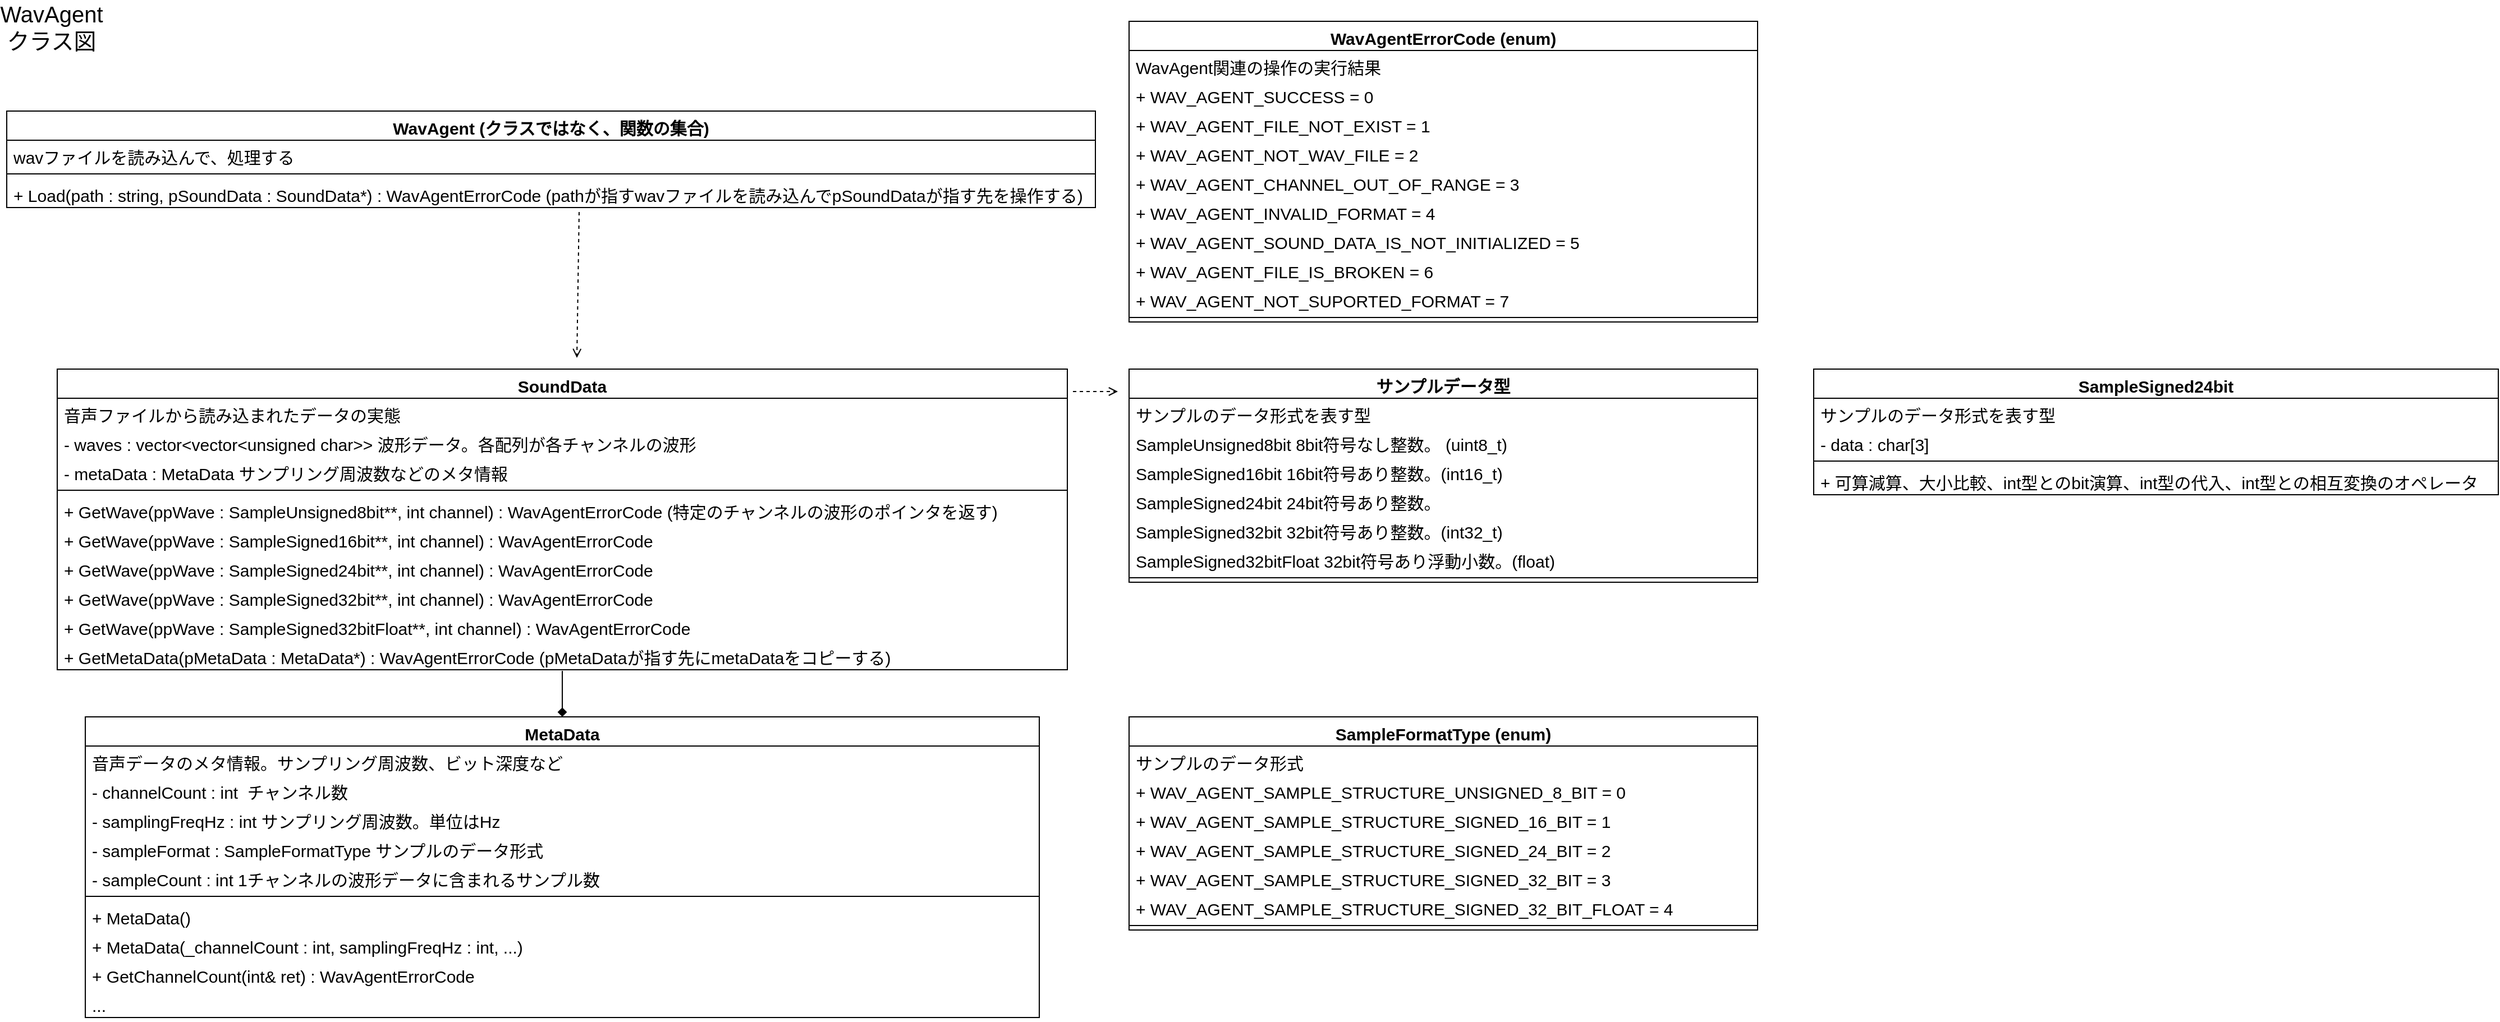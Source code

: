 <mxfile version="18.0.1" type="device"><diagram id="sFYjaW0Df-qgoLJA89yq" name="ページ1"><mxGraphModel dx="1929" dy="865" grid="1" gridSize="10" guides="1" tooltips="1" connect="1" arrows="1" fold="1" page="1" pageScale="1" pageWidth="827" pageHeight="1169" math="0" shadow="0"><root><mxCell id="0"/><mxCell id="1" parent="0"/><mxCell id="KM53aF1GowAJqY1VJPhq-1" value="WavAgentクラス図" style="text;html=1;strokeColor=none;fillColor=none;align=center;verticalAlign=middle;whiteSpace=wrap;rounded=0;fontSize=20;" parent="1" vertex="1"><mxGeometry x="-150" y="390" width="60" height="30" as="geometry"/></mxCell><mxCell id="KM53aF1GowAJqY1VJPhq-11" value="" style="endArrow=open;html=1;rounded=0;fontSize=15;endFill=0;entryX=0.5;entryY=0;entryDx=0;entryDy=0;dashed=1;" parent="1" edge="1"><mxGeometry width="50" height="50" relative="1" as="geometry"><mxPoint x="350" y="570" as="sourcePoint"/><mxPoint x="348" y="700" as="targetPoint"/><Array as="points"/></mxGeometry></mxCell><mxCell id="KM53aF1GowAJqY1VJPhq-13" value="WavAgent (クラスではなく、関数の集合)" style="swimlane;fontStyle=1;align=center;verticalAlign=top;childLayout=stackLayout;horizontal=1;startSize=26;horizontalStack=0;resizeParent=1;resizeParentMax=0;resizeLast=0;collapsible=1;marginBottom=0;fontSize=15;" parent="1" vertex="1"><mxGeometry x="-160" y="480" width="970" height="86" as="geometry"/></mxCell><mxCell id="KM53aF1GowAJqY1VJPhq-14" value="wavファイルを読み込んで、処理する" style="text;strokeColor=none;fillColor=none;align=left;verticalAlign=top;spacingLeft=4;spacingRight=4;overflow=hidden;rotatable=0;points=[[0,0.5],[1,0.5]];portConstraint=eastwest;fontSize=15;" parent="KM53aF1GowAJqY1VJPhq-13" vertex="1"><mxGeometry y="26" width="970" height="26" as="geometry"/></mxCell><mxCell id="KM53aF1GowAJqY1VJPhq-15" value="" style="line;strokeWidth=1;fillColor=none;align=left;verticalAlign=middle;spacingTop=-1;spacingLeft=3;spacingRight=3;rotatable=0;labelPosition=right;points=[];portConstraint=eastwest;fontSize=15;" parent="KM53aF1GowAJqY1VJPhq-13" vertex="1"><mxGeometry y="52" width="970" height="8" as="geometry"/></mxCell><mxCell id="KM53aF1GowAJqY1VJPhq-16" value="+ Load(path : string, pSoundData : SoundData*) : WavAgentErrorCode (pathが指すwavファイルを読み込んでpSoundDataが指す先を操作する)" style="text;strokeColor=none;fillColor=none;align=left;verticalAlign=top;spacingLeft=4;spacingRight=4;overflow=hidden;rotatable=0;points=[[0,0.5],[1,0.5]];portConstraint=eastwest;fontSize=15;" parent="KM53aF1GowAJqY1VJPhq-13" vertex="1"><mxGeometry y="60" width="970" height="26" as="geometry"/></mxCell><mxCell id="KM53aF1GowAJqY1VJPhq-19" value="SoundData" style="swimlane;fontStyle=1;align=center;verticalAlign=top;childLayout=stackLayout;horizontal=1;startSize=26;horizontalStack=0;resizeParent=1;resizeParentMax=0;resizeLast=0;collapsible=1;marginBottom=0;fontSize=15;" parent="1" vertex="1"><mxGeometry x="-115" y="710" width="900" height="268" as="geometry"/></mxCell><mxCell id="KM53aF1GowAJqY1VJPhq-20" value="音声ファイルから読み込まれたデータの実態" style="text;strokeColor=none;fillColor=none;align=left;verticalAlign=top;spacingLeft=4;spacingRight=4;overflow=hidden;rotatable=0;points=[[0,0.5],[1,0.5]];portConstraint=eastwest;fontSize=15;" parent="KM53aF1GowAJqY1VJPhq-19" vertex="1"><mxGeometry y="26" width="900" height="26" as="geometry"/></mxCell><mxCell id="KM53aF1GowAJqY1VJPhq-21" value="- waves : vector&lt;vector&lt;unsigned char&gt;&gt; 波形データ。各配列が各チャンネルの波形" style="text;strokeColor=none;fillColor=none;align=left;verticalAlign=top;spacingLeft=4;spacingRight=4;overflow=hidden;rotatable=0;points=[[0,0.5],[1,0.5]];portConstraint=eastwest;fontSize=15;" parent="KM53aF1GowAJqY1VJPhq-19" vertex="1"><mxGeometry y="52" width="900" height="26" as="geometry"/></mxCell><mxCell id="KM53aF1GowAJqY1VJPhq-25" value="- metaData : MetaData サンプリング周波数などのメタ情報" style="text;strokeColor=none;fillColor=none;align=left;verticalAlign=top;spacingLeft=4;spacingRight=4;overflow=hidden;rotatable=0;points=[[0,0.5],[1,0.5]];portConstraint=eastwest;fontSize=15;" parent="KM53aF1GowAJqY1VJPhq-19" vertex="1"><mxGeometry y="78" width="900" height="26" as="geometry"/></mxCell><mxCell id="KM53aF1GowAJqY1VJPhq-22" value="" style="line;strokeWidth=1;fillColor=none;align=left;verticalAlign=middle;spacingTop=-1;spacingLeft=3;spacingRight=3;rotatable=0;labelPosition=right;points=[];portConstraint=eastwest;fontSize=15;" parent="KM53aF1GowAJqY1VJPhq-19" vertex="1"><mxGeometry y="104" width="900" height="8" as="geometry"/></mxCell><mxCell id="ySsWwvo2Xa3-TWAUi2-A-1" value="+ GetWave(ppWave : SampleUnsigned8bit**, int channel) : WavAgentErrorCode (特定のチャンネルの波形のポインタを返す)" style="text;strokeColor=none;fillColor=none;align=left;verticalAlign=top;spacingLeft=4;spacingRight=4;overflow=hidden;rotatable=0;points=[[0,0.5],[1,0.5]];portConstraint=eastwest;fontSize=15;" parent="KM53aF1GowAJqY1VJPhq-19" vertex="1"><mxGeometry y="112" width="900" height="26" as="geometry"/></mxCell><mxCell id="KM53aF1GowAJqY1VJPhq-23" value="+ GetWave(ppWave : SampleSigned16bit**, int channel) : WavAgentErrorCode  " style="text;strokeColor=none;fillColor=none;align=left;verticalAlign=top;spacingLeft=4;spacingRight=4;overflow=hidden;rotatable=0;points=[[0,0.5],[1,0.5]];portConstraint=eastwest;fontSize=15;" parent="KM53aF1GowAJqY1VJPhq-19" vertex="1"><mxGeometry y="138" width="900" height="26" as="geometry"/></mxCell><mxCell id="IOUV4a30uOZl12x7yt62-7" value="+ GetWave(ppWave : SampleSigned24bit**, int channel) : WavAgentErrorCode " style="text;strokeColor=none;fillColor=none;align=left;verticalAlign=top;spacingLeft=4;spacingRight=4;overflow=hidden;rotatable=0;points=[[0,0.5],[1,0.5]];portConstraint=eastwest;fontSize=15;" parent="KM53aF1GowAJqY1VJPhq-19" vertex="1"><mxGeometry y="164" width="900" height="26" as="geometry"/></mxCell><mxCell id="IOUV4a30uOZl12x7yt62-8" value="+ GetWave(ppWave : SampleSigned32bit**, int channel) : WavAgentErrorCode  " style="text;strokeColor=none;fillColor=none;align=left;verticalAlign=top;spacingLeft=4;spacingRight=4;overflow=hidden;rotatable=0;points=[[0,0.5],[1,0.5]];portConstraint=eastwest;fontSize=15;" parent="KM53aF1GowAJqY1VJPhq-19" vertex="1"><mxGeometry y="190" width="900" height="26" as="geometry"/></mxCell><mxCell id="IOUV4a30uOZl12x7yt62-21" value="+ GetWave(ppWave : SampleSigned32bitFloat**, int channel) : WavAgentErrorCode  " style="text;strokeColor=none;fillColor=none;align=left;verticalAlign=top;spacingLeft=4;spacingRight=4;overflow=hidden;rotatable=0;points=[[0,0.5],[1,0.5]];portConstraint=eastwest;fontSize=15;" parent="KM53aF1GowAJqY1VJPhq-19" vertex="1"><mxGeometry y="216" width="900" height="26" as="geometry"/></mxCell><mxCell id="KM53aF1GowAJqY1VJPhq-24" value="+ GetMetaData(pMetaData : MetaData*) : WavAgentErrorCode (pMetaDataが指す先にmetaDataをコピーする)" style="text;strokeColor=none;fillColor=none;align=left;verticalAlign=top;spacingLeft=4;spacingRight=4;overflow=hidden;rotatable=0;points=[[0,0.5],[1,0.5]];portConstraint=eastwest;fontSize=15;" parent="KM53aF1GowAJqY1VJPhq-19" vertex="1"><mxGeometry y="242" width="900" height="26" as="geometry"/></mxCell><mxCell id="KM53aF1GowAJqY1VJPhq-27" value="MetaData" style="swimlane;fontStyle=1;align=center;verticalAlign=top;childLayout=stackLayout;horizontal=1;startSize=26;horizontalStack=0;resizeParent=1;resizeParentMax=0;resizeLast=0;collapsible=1;marginBottom=0;fontSize=15;" parent="1" vertex="1"><mxGeometry x="-90" y="1020" width="850" height="268" as="geometry"/></mxCell><mxCell id="KM53aF1GowAJqY1VJPhq-28" value="音声データのメタ情報。サンプリング周波数、ビット深度など" style="text;strokeColor=none;fillColor=none;align=left;verticalAlign=top;spacingLeft=4;spacingRight=4;overflow=hidden;rotatable=0;points=[[0,0.5],[1,0.5]];portConstraint=eastwest;fontSize=15;" parent="KM53aF1GowAJqY1VJPhq-27" vertex="1"><mxGeometry y="26" width="850" height="26" as="geometry"/></mxCell><mxCell id="KM53aF1GowAJqY1VJPhq-29" value="- channelCount : int  チャンネル数    " style="text;strokeColor=none;fillColor=none;align=left;verticalAlign=top;spacingLeft=4;spacingRight=4;overflow=hidden;rotatable=0;points=[[0,0.5],[1,0.5]];portConstraint=eastwest;fontSize=15;" parent="KM53aF1GowAJqY1VJPhq-27" vertex="1"><mxGeometry y="52" width="850" height="26" as="geometry"/></mxCell><mxCell id="KM53aF1GowAJqY1VJPhq-30" value="- samplingFreqHz : int サンプリング周波数。単位はHz" style="text;strokeColor=none;fillColor=none;align=left;verticalAlign=top;spacingLeft=4;spacingRight=4;overflow=hidden;rotatable=0;points=[[0,0.5],[1,0.5]];portConstraint=eastwest;fontSize=15;" parent="KM53aF1GowAJqY1VJPhq-27" vertex="1"><mxGeometry y="78" width="850" height="26" as="geometry"/></mxCell><mxCell id="KM53aF1GowAJqY1VJPhq-34" value="- sampleFormat : SampleFormatType サンプルのデータ形式" style="text;strokeColor=none;fillColor=none;align=left;verticalAlign=top;spacingLeft=4;spacingRight=4;overflow=hidden;rotatable=0;points=[[0,0.5],[1,0.5]];portConstraint=eastwest;fontSize=15;" parent="KM53aF1GowAJqY1VJPhq-27" vertex="1"><mxGeometry y="104" width="850" height="26" as="geometry"/></mxCell><mxCell id="ySsWwvo2Xa3-TWAUi2-A-3" value="- sampleCount : int 1チャンネルの波形データに含まれるサンプル数" style="text;strokeColor=none;fillColor=none;align=left;verticalAlign=top;spacingLeft=4;spacingRight=4;overflow=hidden;rotatable=0;points=[[0,0.5],[1,0.5]];portConstraint=eastwest;fontSize=15;" parent="KM53aF1GowAJqY1VJPhq-27" vertex="1"><mxGeometry y="130" width="850" height="26" as="geometry"/></mxCell><mxCell id="KM53aF1GowAJqY1VJPhq-31" value="" style="line;strokeWidth=1;fillColor=none;align=left;verticalAlign=middle;spacingTop=-1;spacingLeft=3;spacingRight=3;rotatable=0;labelPosition=right;points=[];portConstraint=eastwest;fontSize=15;" parent="KM53aF1GowAJqY1VJPhq-27" vertex="1"><mxGeometry y="156" width="850" height="8" as="geometry"/></mxCell><mxCell id="_jQc6HBXGzBtyMjjts6n-3" value="+ MetaData()" style="text;strokeColor=none;fillColor=none;align=left;verticalAlign=top;spacingLeft=4;spacingRight=4;overflow=hidden;rotatable=0;points=[[0,0.5],[1,0.5]];portConstraint=eastwest;fontSize=15;" vertex="1" parent="KM53aF1GowAJqY1VJPhq-27"><mxGeometry y="164" width="850" height="26" as="geometry"/></mxCell><mxCell id="_jQc6HBXGzBtyMjjts6n-4" value="+ MetaData(_channelCount : int, samplingFreqHz : int, ...)" style="text;strokeColor=none;fillColor=none;align=left;verticalAlign=top;spacingLeft=4;spacingRight=4;overflow=hidden;rotatable=0;points=[[0,0.5],[1,0.5]];portConstraint=eastwest;fontSize=15;" vertex="1" parent="KM53aF1GowAJqY1VJPhq-27"><mxGeometry y="190" width="850" height="26" as="geometry"/></mxCell><mxCell id="ySsWwvo2Xa3-TWAUi2-A-4" value="+ GetChannelCount(int&amp; ret) : WavAgentErrorCode" style="text;strokeColor=none;fillColor=none;align=left;verticalAlign=top;spacingLeft=4;spacingRight=4;overflow=hidden;rotatable=0;points=[[0,0.5],[1,0.5]];portConstraint=eastwest;fontSize=15;" parent="KM53aF1GowAJqY1VJPhq-27" vertex="1"><mxGeometry y="216" width="850" height="26" as="geometry"/></mxCell><mxCell id="ySsWwvo2Xa3-TWAUi2-A-5" value="..." style="text;strokeColor=none;fillColor=none;align=left;verticalAlign=top;spacingLeft=4;spacingRight=4;overflow=hidden;rotatable=0;points=[[0,0.5],[1,0.5]];portConstraint=eastwest;fontSize=15;" parent="KM53aF1GowAJqY1VJPhq-27" vertex="1"><mxGeometry y="242" width="850" height="26" as="geometry"/></mxCell><mxCell id="KM53aF1GowAJqY1VJPhq-35" value="" style="endArrow=diamond;html=1;rounded=0;fontSize=15;endFill=1;entryX=0.5;entryY=0;entryDx=0;entryDy=0;exitX=0.5;exitY=1.038;exitDx=0;exitDy=0;exitPerimeter=0;" parent="1" source="KM53aF1GowAJqY1VJPhq-24" target="KM53aF1GowAJqY1VJPhq-27" edge="1"><mxGeometry width="50" height="50" relative="1" as="geometry"><mxPoint x="335" y="880" as="sourcePoint"/><mxPoint x="358" y="710" as="targetPoint"/><Array as="points"/></mxGeometry></mxCell><mxCell id="KM53aF1GowAJqY1VJPhq-36" value="WavAgentErrorCode (enum)" style="swimlane;fontStyle=1;align=center;verticalAlign=top;childLayout=stackLayout;horizontal=1;startSize=26;horizontalStack=0;resizeParent=1;resizeParentMax=0;resizeLast=0;collapsible=1;marginBottom=0;fontSize=15;" parent="1" vertex="1"><mxGeometry x="840" y="400" width="560" height="268" as="geometry"/></mxCell><mxCell id="KM53aF1GowAJqY1VJPhq-37" value="WavAgent関連の操作の実行結果" style="text;strokeColor=none;fillColor=none;align=left;verticalAlign=top;spacingLeft=4;spacingRight=4;overflow=hidden;rotatable=0;points=[[0,0.5],[1,0.5]];portConstraint=eastwest;fontSize=15;" parent="KM53aF1GowAJqY1VJPhq-36" vertex="1"><mxGeometry y="26" width="560" height="26" as="geometry"/></mxCell><mxCell id="KM53aF1GowAJqY1VJPhq-38" value="+ WAV_AGENT_SUCCESS = 0" style="text;strokeColor=none;fillColor=none;align=left;verticalAlign=top;spacingLeft=4;spacingRight=4;overflow=hidden;rotatable=0;points=[[0,0.5],[1,0.5]];portConstraint=eastwest;fontSize=15;" parent="KM53aF1GowAJqY1VJPhq-36" vertex="1"><mxGeometry y="52" width="560" height="26" as="geometry"/></mxCell><mxCell id="WMGBoi3GIoz4tmamh1mY-2" value="+ WAV_AGENT_FILE_NOT_EXIST = 1" style="text;strokeColor=none;fillColor=none;align=left;verticalAlign=top;spacingLeft=4;spacingRight=4;overflow=hidden;rotatable=0;points=[[0,0.5],[1,0.5]];portConstraint=eastwest;fontSize=15;" parent="KM53aF1GowAJqY1VJPhq-36" vertex="1"><mxGeometry y="78" width="560" height="26" as="geometry"/></mxCell><mxCell id="KM53aF1GowAJqY1VJPhq-42" value="+ WAV_AGENT_NOT_WAV_FILE = 2" style="text;strokeColor=none;fillColor=none;align=left;verticalAlign=top;spacingLeft=4;spacingRight=4;overflow=hidden;rotatable=0;points=[[0,0.5],[1,0.5]];portConstraint=eastwest;fontSize=15;" parent="KM53aF1GowAJqY1VJPhq-36" vertex="1"><mxGeometry y="104" width="560" height="26" as="geometry"/></mxCell><mxCell id="WMGBoi3GIoz4tmamh1mY-3" value="+ WAV_AGENT_CHANNEL_OUT_OF_RANGE = 3" style="text;strokeColor=none;fillColor=none;align=left;verticalAlign=top;spacingLeft=4;spacingRight=4;overflow=hidden;rotatable=0;points=[[0,0.5],[1,0.5]];portConstraint=eastwest;fontSize=15;" parent="KM53aF1GowAJqY1VJPhq-36" vertex="1"><mxGeometry y="130" width="560" height="26" as="geometry"/></mxCell><mxCell id="7-ZI8sPc_-wJa2a2u0CP-1" value="+ WAV_AGENT_INVALID_FORMAT = 4" style="text;strokeColor=none;fillColor=none;align=left;verticalAlign=top;spacingLeft=4;spacingRight=4;overflow=hidden;rotatable=0;points=[[0,0.5],[1,0.5]];portConstraint=eastwest;fontSize=15;" parent="KM53aF1GowAJqY1VJPhq-36" vertex="1"><mxGeometry y="156" width="560" height="26" as="geometry"/></mxCell><mxCell id="7-ZI8sPc_-wJa2a2u0CP-2" value="+ WAV_AGENT_SOUND_DATA_IS_NOT_INITIALIZED = 5" style="text;strokeColor=none;fillColor=none;align=left;verticalAlign=top;spacingLeft=4;spacingRight=4;overflow=hidden;rotatable=0;points=[[0,0.5],[1,0.5]];portConstraint=eastwest;fontSize=15;" parent="KM53aF1GowAJqY1VJPhq-36" vertex="1"><mxGeometry y="182" width="560" height="26" as="geometry"/></mxCell><mxCell id="_jQc6HBXGzBtyMjjts6n-1" value="+ WAV_AGENT_FILE_IS_BROKEN = 6" style="text;strokeColor=none;fillColor=none;align=left;verticalAlign=top;spacingLeft=4;spacingRight=4;overflow=hidden;rotatable=0;points=[[0,0.5],[1,0.5]];portConstraint=eastwest;fontSize=15;" vertex="1" parent="KM53aF1GowAJqY1VJPhq-36"><mxGeometry y="208" width="560" height="26" as="geometry"/></mxCell><mxCell id="_jQc6HBXGzBtyMjjts6n-5" value="+ WAV_AGENT_NOT_SUPORTED_FORMAT = 7" style="text;strokeColor=none;fillColor=none;align=left;verticalAlign=top;spacingLeft=4;spacingRight=4;overflow=hidden;rotatable=0;points=[[0,0.5],[1,0.5]];portConstraint=eastwest;fontSize=15;" vertex="1" parent="KM53aF1GowAJqY1VJPhq-36"><mxGeometry y="234" width="560" height="26" as="geometry"/></mxCell><mxCell id="KM53aF1GowAJqY1VJPhq-39" value="" style="line;strokeWidth=1;fillColor=none;align=left;verticalAlign=middle;spacingTop=-1;spacingLeft=3;spacingRight=3;rotatable=0;labelPosition=right;points=[];portConstraint=eastwest;fontSize=15;" parent="KM53aF1GowAJqY1VJPhq-36" vertex="1"><mxGeometry y="260" width="560" height="8" as="geometry"/></mxCell><mxCell id="ySsWwvo2Xa3-TWAUi2-A-6" value="SampleFormatType (enum)" style="swimlane;fontStyle=1;align=center;verticalAlign=top;childLayout=stackLayout;horizontal=1;startSize=26;horizontalStack=0;resizeParent=1;resizeParentMax=0;resizeLast=0;collapsible=1;marginBottom=0;fontSize=15;" parent="1" vertex="1"><mxGeometry x="840" y="1020" width="560" height="190" as="geometry"/></mxCell><mxCell id="ySsWwvo2Xa3-TWAUi2-A-7" value="サンプルのデータ形式" style="text;strokeColor=none;fillColor=none;align=left;verticalAlign=top;spacingLeft=4;spacingRight=4;overflow=hidden;rotatable=0;points=[[0,0.5],[1,0.5]];portConstraint=eastwest;fontSize=15;" parent="ySsWwvo2Xa3-TWAUi2-A-6" vertex="1"><mxGeometry y="26" width="560" height="26" as="geometry"/></mxCell><mxCell id="ySsWwvo2Xa3-TWAUi2-A-8" value="+ WAV_AGENT_SAMPLE_STRUCTURE_UNSIGNED_8_BIT = 0" style="text;strokeColor=none;fillColor=none;align=left;verticalAlign=top;spacingLeft=4;spacingRight=4;overflow=hidden;rotatable=0;points=[[0,0.5],[1,0.5]];portConstraint=eastwest;fontSize=15;" parent="ySsWwvo2Xa3-TWAUi2-A-6" vertex="1"><mxGeometry y="52" width="560" height="26" as="geometry"/></mxCell><mxCell id="ySsWwvo2Xa3-TWAUi2-A-14" value="+ WAV_AGENT_SAMPLE_STRUCTURE_SIGNED_16_BIT = 1" style="text;strokeColor=none;fillColor=none;align=left;verticalAlign=top;spacingLeft=4;spacingRight=4;overflow=hidden;rotatable=0;points=[[0,0.5],[1,0.5]];portConstraint=eastwest;fontSize=15;" parent="ySsWwvo2Xa3-TWAUi2-A-6" vertex="1"><mxGeometry y="78" width="560" height="26" as="geometry"/></mxCell><mxCell id="ySsWwvo2Xa3-TWAUi2-A-15" value="+ WAV_AGENT_SAMPLE_STRUCTURE_SIGNED_24_BIT = 2" style="text;strokeColor=none;fillColor=none;align=left;verticalAlign=top;spacingLeft=4;spacingRight=4;overflow=hidden;rotatable=0;points=[[0,0.5],[1,0.5]];portConstraint=eastwest;fontSize=15;" parent="ySsWwvo2Xa3-TWAUi2-A-6" vertex="1"><mxGeometry y="104" width="560" height="26" as="geometry"/></mxCell><mxCell id="IOUV4a30uOZl12x7yt62-22" value="+ WAV_AGENT_SAMPLE_STRUCTURE_SIGNED_32_BIT = 3" style="text;strokeColor=none;fillColor=none;align=left;verticalAlign=top;spacingLeft=4;spacingRight=4;overflow=hidden;rotatable=0;points=[[0,0.5],[1,0.5]];portConstraint=eastwest;fontSize=15;" parent="ySsWwvo2Xa3-TWAUi2-A-6" vertex="1"><mxGeometry y="130" width="560" height="26" as="geometry"/></mxCell><mxCell id="IOUV4a30uOZl12x7yt62-23" value="+ WAV_AGENT_SAMPLE_STRUCTURE_SIGNED_32_BIT_FLOAT = 4" style="text;strokeColor=none;fillColor=none;align=left;verticalAlign=top;spacingLeft=4;spacingRight=4;overflow=hidden;rotatable=0;points=[[0,0.5],[1,0.5]];portConstraint=eastwest;fontSize=15;" parent="ySsWwvo2Xa3-TWAUi2-A-6" vertex="1"><mxGeometry y="156" width="560" height="26" as="geometry"/></mxCell><mxCell id="ySsWwvo2Xa3-TWAUi2-A-13" value="" style="line;strokeWidth=1;fillColor=none;align=left;verticalAlign=middle;spacingTop=-1;spacingLeft=3;spacingRight=3;rotatable=0;labelPosition=right;points=[];portConstraint=eastwest;fontSize=15;" parent="ySsWwvo2Xa3-TWAUi2-A-6" vertex="1"><mxGeometry y="182" width="560" height="8" as="geometry"/></mxCell><mxCell id="IOUV4a30uOZl12x7yt62-1" value="サンプルデータ型" style="swimlane;fontStyle=1;align=center;verticalAlign=top;childLayout=stackLayout;horizontal=1;startSize=26;horizontalStack=0;resizeParent=1;resizeParentMax=0;resizeLast=0;collapsible=1;marginBottom=0;fontSize=15;" parent="1" vertex="1"><mxGeometry x="840" y="710" width="560" height="190" as="geometry"/></mxCell><mxCell id="IOUV4a30uOZl12x7yt62-2" value="サンプルのデータ形式を表す型" style="text;strokeColor=none;fillColor=none;align=left;verticalAlign=top;spacingLeft=4;spacingRight=4;overflow=hidden;rotatable=0;points=[[0,0.5],[1,0.5]];portConstraint=eastwest;fontSize=15;" parent="IOUV4a30uOZl12x7yt62-1" vertex="1"><mxGeometry y="26" width="560" height="26" as="geometry"/></mxCell><mxCell id="IOUV4a30uOZl12x7yt62-5" value="SampleUnsigned8bit 8bit符号なし整数。 (uint8_t)" style="text;strokeColor=none;fillColor=none;align=left;verticalAlign=top;spacingLeft=4;spacingRight=4;overflow=hidden;rotatable=0;points=[[0,0.5],[1,0.5]];portConstraint=eastwest;fontSize=15;" parent="IOUV4a30uOZl12x7yt62-1" vertex="1"><mxGeometry y="52" width="560" height="26" as="geometry"/></mxCell><mxCell id="IOUV4a30uOZl12x7yt62-3" value="SampleSigned16bit 16bit符号あり整数。(int16_t)" style="text;strokeColor=none;fillColor=none;align=left;verticalAlign=top;spacingLeft=4;spacingRight=4;overflow=hidden;rotatable=0;points=[[0,0.5],[1,0.5]];portConstraint=eastwest;fontSize=15;" parent="IOUV4a30uOZl12x7yt62-1" vertex="1"><mxGeometry y="78" width="560" height="26" as="geometry"/></mxCell><mxCell id="IOUV4a30uOZl12x7yt62-9" value="SampleSigned24bit 24bit符号あり整数。" style="text;strokeColor=none;fillColor=none;align=left;verticalAlign=top;spacingLeft=4;spacingRight=4;overflow=hidden;rotatable=0;points=[[0,0.5],[1,0.5]];portConstraint=eastwest;fontSize=15;" parent="IOUV4a30uOZl12x7yt62-1" vertex="1"><mxGeometry y="104" width="560" height="26" as="geometry"/></mxCell><mxCell id="IOUV4a30uOZl12x7yt62-10" value="SampleSigned32bit 32bit符号あり整数。(int32_t)" style="text;strokeColor=none;fillColor=none;align=left;verticalAlign=top;spacingLeft=4;spacingRight=4;overflow=hidden;rotatable=0;points=[[0,0.5],[1,0.5]];portConstraint=eastwest;fontSize=15;" parent="IOUV4a30uOZl12x7yt62-1" vertex="1"><mxGeometry y="130" width="560" height="26" as="geometry"/></mxCell><mxCell id="IOUV4a30uOZl12x7yt62-20" value="SampleSigned32bitFloat 32bit符号あり浮動小数。(float)" style="text;strokeColor=none;fillColor=none;align=left;verticalAlign=top;spacingLeft=4;spacingRight=4;overflow=hidden;rotatable=0;points=[[0,0.5],[1,0.5]];portConstraint=eastwest;fontSize=15;" parent="IOUV4a30uOZl12x7yt62-1" vertex="1"><mxGeometry y="156" width="560" height="26" as="geometry"/></mxCell><mxCell id="IOUV4a30uOZl12x7yt62-6" value="" style="line;strokeWidth=1;fillColor=none;align=left;verticalAlign=middle;spacingTop=-1;spacingLeft=3;spacingRight=3;rotatable=0;labelPosition=right;points=[];portConstraint=eastwest;fontSize=15;" parent="IOUV4a30uOZl12x7yt62-1" vertex="1"><mxGeometry y="182" width="560" height="8" as="geometry"/></mxCell><mxCell id="IOUV4a30uOZl12x7yt62-11" value="SampleSigned24bit" style="swimlane;fontStyle=1;align=center;verticalAlign=top;childLayout=stackLayout;horizontal=1;startSize=26;horizontalStack=0;resizeParent=1;resizeParentMax=0;resizeLast=0;collapsible=1;marginBottom=0;fontSize=15;" parent="1" vertex="1"><mxGeometry x="1450" y="710" width="610" height="112" as="geometry"/></mxCell><mxCell id="IOUV4a30uOZl12x7yt62-12" value="サンプルのデータ形式を表す型" style="text;strokeColor=none;fillColor=none;align=left;verticalAlign=top;spacingLeft=4;spacingRight=4;overflow=hidden;rotatable=0;points=[[0,0.5],[1,0.5]];portConstraint=eastwest;fontSize=15;" parent="IOUV4a30uOZl12x7yt62-11" vertex="1"><mxGeometry y="26" width="610" height="26" as="geometry"/></mxCell><mxCell id="IOUV4a30uOZl12x7yt62-16" value="- data : char[3]" style="text;strokeColor=none;fillColor=none;align=left;verticalAlign=top;spacingLeft=4;spacingRight=4;overflow=hidden;rotatable=0;points=[[0,0.5],[1,0.5]];portConstraint=eastwest;fontSize=15;" parent="IOUV4a30uOZl12x7yt62-11" vertex="1"><mxGeometry y="52" width="610" height="26" as="geometry"/></mxCell><mxCell id="IOUV4a30uOZl12x7yt62-17" value="" style="line;strokeWidth=1;fillColor=none;align=left;verticalAlign=middle;spacingTop=-1;spacingLeft=3;spacingRight=3;rotatable=0;labelPosition=right;points=[];portConstraint=eastwest;fontSize=15;" parent="IOUV4a30uOZl12x7yt62-11" vertex="1"><mxGeometry y="78" width="610" height="8" as="geometry"/></mxCell><mxCell id="IOUV4a30uOZl12x7yt62-18" value="+ 可算減算、大小比較、int型とのbit演算、int型の代入、int型との相互変換のオペレータ" style="text;strokeColor=none;fillColor=none;align=left;verticalAlign=top;spacingLeft=4;spacingRight=4;overflow=hidden;rotatable=0;points=[[0,0.5],[1,0.5]];portConstraint=eastwest;fontSize=15;" parent="IOUV4a30uOZl12x7yt62-11" vertex="1"><mxGeometry y="86" width="610" height="26" as="geometry"/></mxCell><mxCell id="IOUV4a30uOZl12x7yt62-19" value="" style="endArrow=open;html=1;rounded=0;fontSize=15;endFill=0;dashed=1;" parent="1" edge="1"><mxGeometry width="50" height="50" relative="1" as="geometry"><mxPoint x="790" y="730" as="sourcePoint"/><mxPoint x="830" y="730" as="targetPoint"/><Array as="points"/></mxGeometry></mxCell></root></mxGraphModel></diagram></mxfile>